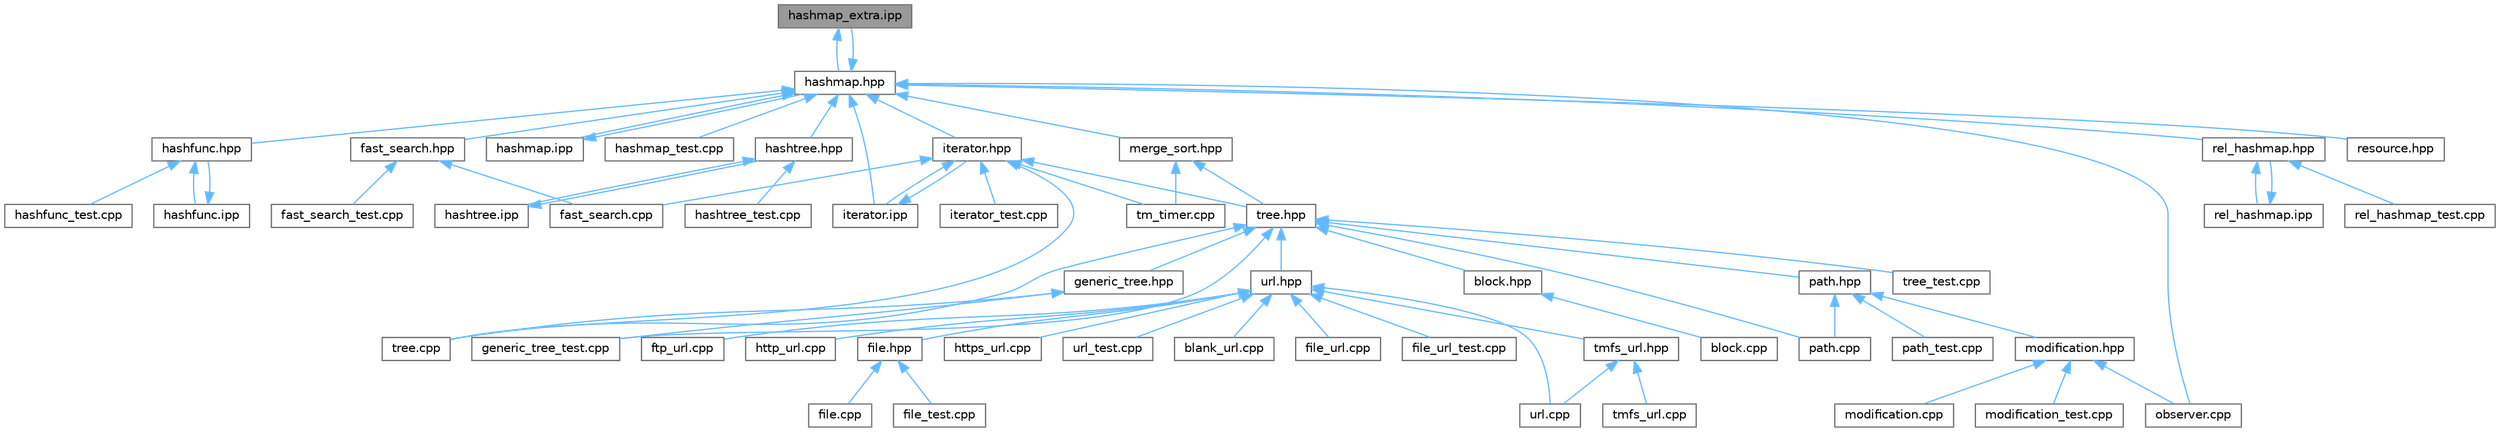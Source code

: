 digraph "hashmap_extra.ipp"
{
 // LATEX_PDF_SIZE
  bgcolor="transparent";
  edge [fontname=Helvetica,fontsize=10,labelfontname=Helvetica,labelfontsize=10];
  node [fontname=Helvetica,fontsize=10,shape=box,height=0.2,width=0.4];
  Node1 [label="hashmap_extra.ipp",height=0.2,width=0.4,color="gray40", fillcolor="grey60", style="filled", fontcolor="black",tooltip=" "];
  Node1 -> Node2 [dir="back",color="steelblue1",style="solid"];
  Node2 [label="hashmap.hpp",height=0.2,width=0.4,color="grey40", fillcolor="white", style="filled",URL="$hashmap_8hpp.html",tooltip=" "];
  Node2 -> Node3 [dir="back",color="steelblue1",style="solid"];
  Node3 [label="fast_search.hpp",height=0.2,width=0.4,color="grey40", fillcolor="white", style="filled",URL="$fast__search_8hpp.html",tooltip=" "];
  Node3 -> Node4 [dir="back",color="steelblue1",style="solid"];
  Node4 [label="fast_search.cpp",height=0.2,width=0.4,color="grey40", fillcolor="white", style="filled",URL="$fast__search_8cpp.html",tooltip=" "];
  Node3 -> Node5 [dir="back",color="steelblue1",style="solid"];
  Node5 [label="fast_search_test.cpp",height=0.2,width=0.4,color="grey40", fillcolor="white", style="filled",URL="$fast__search__test_8cpp.html",tooltip=" "];
  Node2 -> Node6 [dir="back",color="steelblue1",style="solid"];
  Node6 [label="hashfunc.hpp",height=0.2,width=0.4,color="grey40", fillcolor="white", style="filled",URL="$hashfunc_8hpp.html",tooltip=" "];
  Node6 -> Node7 [dir="back",color="steelblue1",style="solid"];
  Node7 [label="hashfunc.ipp",height=0.2,width=0.4,color="grey40", fillcolor="white", style="filled",URL="$hashfunc_8ipp.html",tooltip=" "];
  Node7 -> Node6 [dir="back",color="steelblue1",style="solid"];
  Node6 -> Node8 [dir="back",color="steelblue1",style="solid"];
  Node8 [label="hashfunc_test.cpp",height=0.2,width=0.4,color="grey40", fillcolor="white", style="filled",URL="$hashfunc__test_8cpp.html",tooltip=" "];
  Node2 -> Node9 [dir="back",color="steelblue1",style="solid"];
  Node9 [label="hashmap.ipp",height=0.2,width=0.4,color="grey40", fillcolor="white", style="filled",URL="$hashmap_8ipp.html",tooltip=" "];
  Node9 -> Node2 [dir="back",color="steelblue1",style="solid"];
  Node2 -> Node1 [dir="back",color="steelblue1",style="solid"];
  Node2 -> Node10 [dir="back",color="steelblue1",style="solid"];
  Node10 [label="hashmap_test.cpp",height=0.2,width=0.4,color="grey40", fillcolor="white", style="filled",URL="$hashmap__test_8cpp.html",tooltip=" "];
  Node2 -> Node11 [dir="back",color="steelblue1",style="solid"];
  Node11 [label="hashtree.hpp",height=0.2,width=0.4,color="grey40", fillcolor="white", style="filled",URL="$hashtree_8hpp.html",tooltip=" "];
  Node11 -> Node12 [dir="back",color="steelblue1",style="solid"];
  Node12 [label="hashtree.ipp",height=0.2,width=0.4,color="grey40", fillcolor="white", style="filled",URL="$hashtree_8ipp.html",tooltip=" "];
  Node12 -> Node11 [dir="back",color="steelblue1",style="solid"];
  Node11 -> Node13 [dir="back",color="steelblue1",style="solid"];
  Node13 [label="hashtree_test.cpp",height=0.2,width=0.4,color="grey40", fillcolor="white", style="filled",URL="$hashtree__test_8cpp.html",tooltip=" "];
  Node2 -> Node14 [dir="back",color="steelblue1",style="solid"];
  Node14 [label="iterator.hpp",height=0.2,width=0.4,color="grey40", fillcolor="white", style="filled",URL="$iterator_8hpp.html",tooltip=" "];
  Node14 -> Node4 [dir="back",color="steelblue1",style="solid"];
  Node14 -> Node15 [dir="back",color="steelblue1",style="solid"];
  Node15 [label="iterator.ipp",height=0.2,width=0.4,color="grey40", fillcolor="white", style="filled",URL="$iterator_8ipp.html",tooltip=" "];
  Node15 -> Node14 [dir="back",color="steelblue1",style="solid"];
  Node14 -> Node16 [dir="back",color="steelblue1",style="solid"];
  Node16 [label="iterator_test.cpp",height=0.2,width=0.4,color="grey40", fillcolor="white", style="filled",URL="$iterator__test_8cpp.html",tooltip=" "];
  Node14 -> Node17 [dir="back",color="steelblue1",style="solid"];
  Node17 [label="tm_timer.cpp",height=0.2,width=0.4,color="grey40", fillcolor="white", style="filled",URL="$tm__timer_8cpp.html",tooltip=" "];
  Node14 -> Node18 [dir="back",color="steelblue1",style="solid"];
  Node18 [label="tree.cpp",height=0.2,width=0.4,color="grey40", fillcolor="white", style="filled",URL="$tree_8cpp.html",tooltip=" "];
  Node14 -> Node19 [dir="back",color="steelblue1",style="solid"];
  Node19 [label="tree.hpp",height=0.2,width=0.4,color="grey40", fillcolor="white", style="filled",URL="$tree_8hpp.html",tooltip=" "];
  Node19 -> Node20 [dir="back",color="steelblue1",style="solid"];
  Node20 [label="block.hpp",height=0.2,width=0.4,color="grey40", fillcolor="white", style="filled",URL="$block_8hpp.html",tooltip=" "];
  Node20 -> Node21 [dir="back",color="steelblue1",style="solid"];
  Node21 [label="block.cpp",height=0.2,width=0.4,color="grey40", fillcolor="white", style="filled",URL="$block_8cpp.html",tooltip=" "];
  Node19 -> Node22 [dir="back",color="steelblue1",style="solid"];
  Node22 [label="generic_tree.hpp",height=0.2,width=0.4,color="grey40", fillcolor="white", style="filled",URL="$generic__tree_8hpp.html",tooltip=" "];
  Node22 -> Node23 [dir="back",color="steelblue1",style="solid"];
  Node23 [label="generic_tree_test.cpp",height=0.2,width=0.4,color="grey40", fillcolor="white", style="filled",URL="$generic__tree__test_8cpp.html",tooltip=" "];
  Node22 -> Node18 [dir="back",color="steelblue1",style="solid"];
  Node19 -> Node23 [dir="back",color="steelblue1",style="solid"];
  Node19 -> Node24 [dir="back",color="steelblue1",style="solid"];
  Node24 [label="path.cpp",height=0.2,width=0.4,color="grey40", fillcolor="white", style="filled",URL="$path_8cpp.html",tooltip=" "];
  Node19 -> Node25 [dir="back",color="steelblue1",style="solid"];
  Node25 [label="path.hpp",height=0.2,width=0.4,color="grey40", fillcolor="white", style="filled",URL="$path_8hpp.html",tooltip=" "];
  Node25 -> Node26 [dir="back",color="steelblue1",style="solid"];
  Node26 [label="modification.hpp",height=0.2,width=0.4,color="grey40", fillcolor="white", style="filled",URL="$modification_8hpp.html",tooltip=" "];
  Node26 -> Node27 [dir="back",color="steelblue1",style="solid"];
  Node27 [label="modification.cpp",height=0.2,width=0.4,color="grey40", fillcolor="white", style="filled",URL="$modification_8cpp.html",tooltip=" "];
  Node26 -> Node28 [dir="back",color="steelblue1",style="solid"];
  Node28 [label="modification_test.cpp",height=0.2,width=0.4,color="grey40", fillcolor="white", style="filled",URL="$modification__test_8cpp.html",tooltip=" "];
  Node26 -> Node29 [dir="back",color="steelblue1",style="solid"];
  Node29 [label="observer.cpp",height=0.2,width=0.4,color="grey40", fillcolor="white", style="filled",URL="$observer_8cpp.html",tooltip=" "];
  Node25 -> Node24 [dir="back",color="steelblue1",style="solid"];
  Node25 -> Node30 [dir="back",color="steelblue1",style="solid"];
  Node30 [label="path_test.cpp",height=0.2,width=0.4,color="grey40", fillcolor="white", style="filled",URL="$path__test_8cpp.html",tooltip=" "];
  Node19 -> Node18 [dir="back",color="steelblue1",style="solid"];
  Node19 -> Node31 [dir="back",color="steelblue1",style="solid"];
  Node31 [label="tree_test.cpp",height=0.2,width=0.4,color="grey40", fillcolor="white", style="filled",URL="$tree__test_8cpp.html",tooltip=" "];
  Node19 -> Node32 [dir="back",color="steelblue1",style="solid"];
  Node32 [label="url.hpp",height=0.2,width=0.4,color="grey40", fillcolor="white", style="filled",URL="$url_8hpp.html",tooltip=" "];
  Node32 -> Node33 [dir="back",color="steelblue1",style="solid"];
  Node33 [label="blank_url.cpp",height=0.2,width=0.4,color="grey40", fillcolor="white", style="filled",URL="$blank__url_8cpp.html",tooltip=" "];
  Node32 -> Node34 [dir="back",color="steelblue1",style="solid"];
  Node34 [label="file.hpp",height=0.2,width=0.4,color="grey40", fillcolor="white", style="filled",URL="$file_8hpp.html",tooltip=" "];
  Node34 -> Node35 [dir="back",color="steelblue1",style="solid"];
  Node35 [label="file.cpp",height=0.2,width=0.4,color="grey40", fillcolor="white", style="filled",URL="$file_8cpp.html",tooltip=" "];
  Node34 -> Node36 [dir="back",color="steelblue1",style="solid"];
  Node36 [label="file_test.cpp",height=0.2,width=0.4,color="grey40", fillcolor="white", style="filled",URL="$file__test_8cpp.html",tooltip=" "];
  Node32 -> Node37 [dir="back",color="steelblue1",style="solid"];
  Node37 [label="file_url.cpp",height=0.2,width=0.4,color="grey40", fillcolor="white", style="filled",URL="$file__url_8cpp.html",tooltip=" "];
  Node32 -> Node38 [dir="back",color="steelblue1",style="solid"];
  Node38 [label="file_url_test.cpp",height=0.2,width=0.4,color="grey40", fillcolor="white", style="filled",URL="$file__url__test_8cpp.html",tooltip=" "];
  Node32 -> Node39 [dir="back",color="steelblue1",style="solid"];
  Node39 [label="ftp_url.cpp",height=0.2,width=0.4,color="grey40", fillcolor="white", style="filled",URL="$ftp__url_8cpp.html",tooltip=" "];
  Node32 -> Node40 [dir="back",color="steelblue1",style="solid"];
  Node40 [label="http_url.cpp",height=0.2,width=0.4,color="grey40", fillcolor="white", style="filled",URL="$http__url_8cpp.html",tooltip=" "];
  Node32 -> Node41 [dir="back",color="steelblue1",style="solid"];
  Node41 [label="https_url.cpp",height=0.2,width=0.4,color="grey40", fillcolor="white", style="filled",URL="$https__url_8cpp.html",tooltip=" "];
  Node32 -> Node42 [dir="back",color="steelblue1",style="solid"];
  Node42 [label="tmfs_url.hpp",height=0.2,width=0.4,color="grey40", fillcolor="white", style="filled",URL="$tmfs__url_8hpp.html",tooltip=" "];
  Node42 -> Node43 [dir="back",color="steelblue1",style="solid"];
  Node43 [label="tmfs_url.cpp",height=0.2,width=0.4,color="grey40", fillcolor="white", style="filled",URL="$tmfs__url_8cpp.html",tooltip=" "];
  Node42 -> Node44 [dir="back",color="steelblue1",style="solid"];
  Node44 [label="url.cpp",height=0.2,width=0.4,color="grey40", fillcolor="white", style="filled",URL="$url_8cpp.html",tooltip=" "];
  Node32 -> Node44 [dir="back",color="steelblue1",style="solid"];
  Node32 -> Node45 [dir="back",color="steelblue1",style="solid"];
  Node45 [label="url_test.cpp",height=0.2,width=0.4,color="grey40", fillcolor="white", style="filled",URL="$url__test_8cpp.html",tooltip=" "];
  Node2 -> Node15 [dir="back",color="steelblue1",style="solid"];
  Node2 -> Node46 [dir="back",color="steelblue1",style="solid"];
  Node46 [label="merge_sort.hpp",height=0.2,width=0.4,color="grey40", fillcolor="white", style="filled",URL="$merge__sort_8hpp.html",tooltip=" "];
  Node46 -> Node17 [dir="back",color="steelblue1",style="solid"];
  Node46 -> Node19 [dir="back",color="steelblue1",style="solid"];
  Node2 -> Node29 [dir="back",color="steelblue1",style="solid"];
  Node2 -> Node47 [dir="back",color="steelblue1",style="solid"];
  Node47 [label="rel_hashmap.hpp",height=0.2,width=0.4,color="grey40", fillcolor="white", style="filled",URL="$rel__hashmap_8hpp.html",tooltip=" "];
  Node47 -> Node48 [dir="back",color="steelblue1",style="solid"];
  Node48 [label="rel_hashmap.ipp",height=0.2,width=0.4,color="grey40", fillcolor="white", style="filled",URL="$rel__hashmap_8ipp.html",tooltip=" "];
  Node48 -> Node47 [dir="back",color="steelblue1",style="solid"];
  Node47 -> Node49 [dir="back",color="steelblue1",style="solid"];
  Node49 [label="rel_hashmap_test.cpp",height=0.2,width=0.4,color="grey40", fillcolor="white", style="filled",URL="$rel__hashmap__test_8cpp.html",tooltip=" "];
  Node2 -> Node50 [dir="back",color="steelblue1",style="solid"];
  Node50 [label="resource.hpp",height=0.2,width=0.4,color="grey40", fillcolor="white", style="filled",URL="$resource_8hpp.html",tooltip=" "];
}
